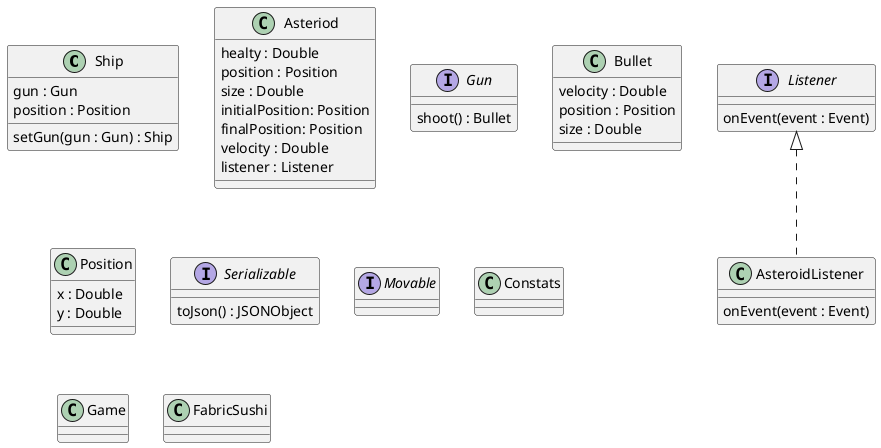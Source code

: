@startuml

class Ship{
gun : Gun
position : Position

setGun(gun : Gun) : Ship
}

class Asteriod{
healty : Double
position : Position
size : Double
initialPosition: Position
finalPosition: Position
velocity : Double
listener : Listener
}

interface Gun{
shoot() : Bullet
}

class Bullet{
velocity : Double
position : Position
size : Double
}

class Position{
x : Double
y : Double
}

interface Serializable{
toJson() : JSONObject
}

interface Listener{
onEvent(event : Event)
}

class AsteroidListener implements Listener{
onEvent(event : Event)
}

interface Movable{}

class Constats{}

class Game{}

class FabricSushi{}

@enduml